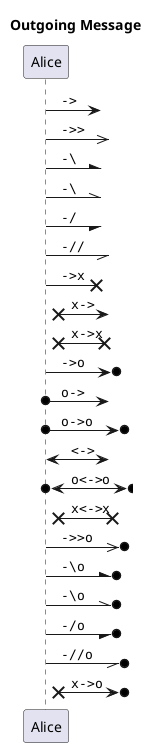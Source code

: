 @startuml
title Outgoing Message

participant Alice as a
' participant Bob as b

a ->? : "" -> ""
a ->>? : "" ->> ""
a -\? : "" -\ ""
a -\\? : "" -\\ ""
a -/? : "" -/ ""
a -//? : "" -// ""
a ->x? : "" ->x ""
a x->? : "" x-> ""
a x->x? : "" x->x ""
a ->o? : "" ->o ""
a o->? : "" o-> ""
a o->o? : "" o->o ""
a <->? : "" <-> ""
a o<->o? : "" o<->o ""
a x<->x? : "" x<->x ""
a ->>o? : "" ->>o ""
a -\o? : "" -\o ""
a -\\o? : "" -\\o ""
a -/o? : "" -/o ""
a -//o? : "" -//o ""
a x->o? : "" x->o ""

@enduml